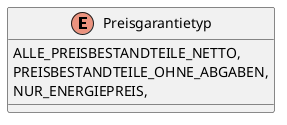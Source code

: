 @startuml
enum Preisgarantietyp {
    ALLE_PREISBESTANDTEILE_NETTO,
    PREISBESTANDTEILE_OHNE_ABGABEN,
    NUR_ENERGIEPREIS,
}
@enduml
